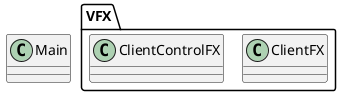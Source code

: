 @startuml
!pragma layout smetana
'https://plantuml.com/class-diagram


class Main

package VFX{
class ClientFX
class ClientControlFX
}


@enduml